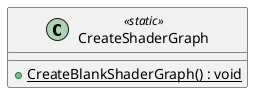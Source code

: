 @startuml
class CreateShaderGraph <<static>> {
    + {static} CreateBlankShaderGraph() : void
}
@enduml

